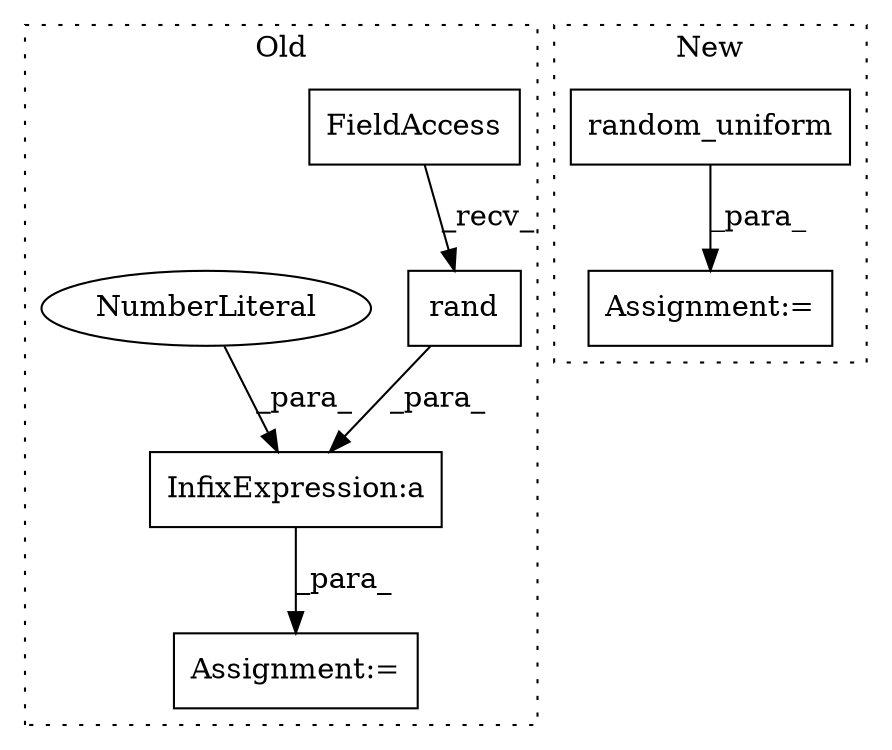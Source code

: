 digraph G {
subgraph cluster0 {
1 [label="rand" a="32" s="7706,7712" l="5,1" shape="box"];
3 [label="FieldAccess" a="22" s="7693" l="12" shape="box"];
5 [label="Assignment:=" a="7" s="7690" l="1" shape="box"];
6 [label="InfixExpression:a" a="27" s="7718" l="3" shape="box"];
7 [label="NumberLiteral" a="34" s="7721" l="1" shape="ellipse"];
label = "Old";
style="dotted";
}
subgraph cluster1 {
2 [label="random_uniform" a="32" s="6734" l="16" shape="box"];
4 [label="Assignment:=" a="7" s="6715" l="1" shape="box"];
label = "New";
style="dotted";
}
1 -> 6 [label="_para_"];
2 -> 4 [label="_para_"];
3 -> 1 [label="_recv_"];
6 -> 5 [label="_para_"];
7 -> 6 [label="_para_"];
}